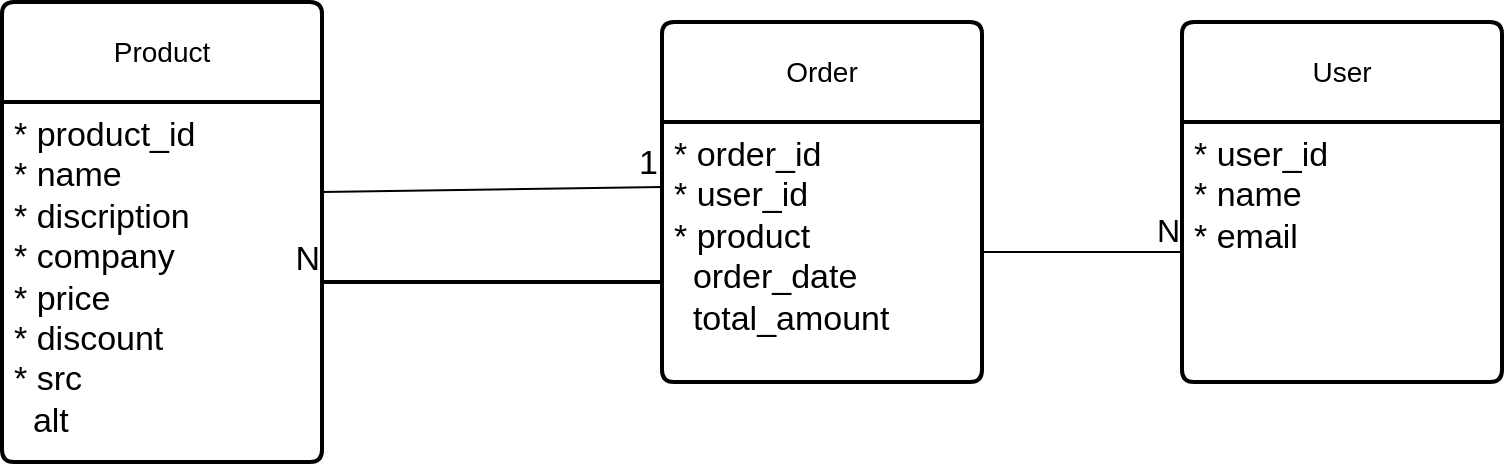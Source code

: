 <mxfile version="21.2.9" type="github">
  <diagram id="R2lEEEUBdFMjLlhIrx00" name="Page-1">
    <mxGraphModel dx="1050" dy="541" grid="1" gridSize="10" guides="1" tooltips="1" connect="1" arrows="1" fold="1" page="1" pageScale="1" pageWidth="850" pageHeight="1100" math="0" shadow="0" extFonts="Permanent Marker^https://fonts.googleapis.com/css?family=Permanent+Marker">
      <root>
        <mxCell id="0" />
        <mxCell id="1" parent="0" />
        <mxCell id="V5jNWRfvBR4DkFaxL2Uw-6" value="Product" style="swimlane;childLayout=stackLayout;horizontal=1;startSize=50;horizontalStack=0;rounded=1;fontSize=14;fontStyle=0;strokeWidth=2;resizeParent=0;resizeLast=1;shadow=0;dashed=0;align=center;arcSize=4;whiteSpace=wrap;html=1;" vertex="1" parent="1">
          <mxGeometry x="60" y="110" width="160" height="230" as="geometry">
            <mxRectangle x="60" y="470" width="90" height="50" as="alternateBounds" />
          </mxGeometry>
        </mxCell>
        <mxCell id="V5jNWRfvBR4DkFaxL2Uw-7" value="&lt;font style=&quot;font-size: 17px;&quot;&gt;* product_id&lt;br&gt;* name&lt;br&gt;* discription&lt;br&gt;* company&lt;br&gt;* price&lt;br&gt;* discount&lt;br&gt;* src&amp;nbsp;&lt;br&gt;&amp;nbsp; alt&lt;br&gt;&lt;/font&gt;" style="align=left;strokeColor=none;fillColor=none;spacingLeft=4;fontSize=12;verticalAlign=top;resizable=0;rotatable=0;part=1;html=1;" vertex="1" parent="V5jNWRfvBR4DkFaxL2Uw-6">
          <mxGeometry y="50" width="160" height="180" as="geometry" />
        </mxCell>
        <mxCell id="V5jNWRfvBR4DkFaxL2Uw-10" value="User" style="swimlane;childLayout=stackLayout;horizontal=1;startSize=50;horizontalStack=0;rounded=1;fontSize=14;fontStyle=0;strokeWidth=2;resizeParent=0;resizeLast=1;shadow=0;dashed=0;align=center;arcSize=4;whiteSpace=wrap;html=1;" vertex="1" parent="1">
          <mxGeometry x="650" y="120" width="160" height="180" as="geometry" />
        </mxCell>
        <mxCell id="V5jNWRfvBR4DkFaxL2Uw-11" value="&lt;font style=&quot;font-size: 17px;&quot;&gt;* user_id&lt;br&gt;* name&lt;br&gt;* email&lt;br&gt;&lt;/font&gt;" style="align=left;strokeColor=none;fillColor=none;spacingLeft=4;fontSize=12;verticalAlign=top;resizable=0;rotatable=0;part=1;html=1;" vertex="1" parent="V5jNWRfvBR4DkFaxL2Uw-10">
          <mxGeometry y="50" width="160" height="130" as="geometry" />
        </mxCell>
        <mxCell id="V5jNWRfvBR4DkFaxL2Uw-12" value="Order" style="swimlane;childLayout=stackLayout;horizontal=1;startSize=50;horizontalStack=0;rounded=1;fontSize=14;fontStyle=0;strokeWidth=2;resizeParent=0;resizeLast=1;shadow=0;dashed=0;align=center;arcSize=4;whiteSpace=wrap;html=1;" vertex="1" parent="1">
          <mxGeometry x="390" y="120" width="160" height="180" as="geometry" />
        </mxCell>
        <mxCell id="V5jNWRfvBR4DkFaxL2Uw-13" value="&lt;font style=&quot;font-size: 17px;&quot;&gt;* order_id&lt;br&gt;* user_id&lt;br&gt;* product&amp;nbsp;&lt;br&gt;&amp;nbsp; order_date&lt;br&gt;&amp;nbsp; total_amount&lt;br&gt;&lt;/font&gt;" style="align=left;strokeColor=none;fillColor=none;spacingLeft=4;fontSize=12;verticalAlign=top;resizable=0;rotatable=0;part=1;html=1;" vertex="1" parent="V5jNWRfvBR4DkFaxL2Uw-12">
          <mxGeometry y="50" width="160" height="130" as="geometry" />
        </mxCell>
        <mxCell id="V5jNWRfvBR4DkFaxL2Uw-17" value="" style="endArrow=none;html=1;rounded=0;exitX=1;exitY=0.5;exitDx=0;exitDy=0;strokeWidth=1;labelPosition=center;verticalLabelPosition=top;align=center;verticalAlign=bottom;entryX=0;entryY=0.5;entryDx=0;entryDy=0;" edge="1" parent="1" source="V5jNWRfvBR4DkFaxL2Uw-13" target="V5jNWRfvBR4DkFaxL2Uw-11">
          <mxGeometry relative="1" as="geometry">
            <mxPoint x="520" y="280" as="sourcePoint" />
            <mxPoint x="610" y="200" as="targetPoint" />
            <Array as="points">
              <mxPoint x="560" y="235" />
              <mxPoint x="610" y="235" />
            </Array>
          </mxGeometry>
        </mxCell>
        <mxCell id="V5jNWRfvBR4DkFaxL2Uw-18" value="N" style="resizable=0;html=1;whiteSpace=wrap;align=right;verticalAlign=bottom;fontSize=16;" connectable="0" vertex="1" parent="V5jNWRfvBR4DkFaxL2Uw-17">
          <mxGeometry x="1" relative="1" as="geometry" />
        </mxCell>
        <mxCell id="V5jNWRfvBR4DkFaxL2Uw-21" value="" style="endArrow=none;html=1;rounded=0;entryX=1;entryY=0.5;entryDx=0;entryDy=0;strokeWidth=2;" edge="1" parent="1" target="V5jNWRfvBR4DkFaxL2Uw-7">
          <mxGeometry relative="1" as="geometry">
            <mxPoint x="390" y="250" as="sourcePoint" />
            <mxPoint x="220" y="220" as="targetPoint" />
          </mxGeometry>
        </mxCell>
        <mxCell id="V5jNWRfvBR4DkFaxL2Uw-22" value="N" style="resizable=0;html=1;whiteSpace=wrap;align=right;verticalAlign=bottom;fontSize=17;" connectable="0" vertex="1" parent="V5jNWRfvBR4DkFaxL2Uw-21">
          <mxGeometry x="1" relative="1" as="geometry" />
        </mxCell>
        <mxCell id="V5jNWRfvBR4DkFaxL2Uw-23" value="" style="endArrow=none;html=1;rounded=0;exitX=1;exitY=0.25;exitDx=0;exitDy=0;entryX=0;entryY=0.25;entryDx=0;entryDy=0;" edge="1" parent="1" source="V5jNWRfvBR4DkFaxL2Uw-7" target="V5jNWRfvBR4DkFaxL2Uw-13">
          <mxGeometry relative="1" as="geometry">
            <mxPoint x="240" y="320" as="sourcePoint" />
            <mxPoint x="390" y="220" as="targetPoint" />
            <Array as="points" />
          </mxGeometry>
        </mxCell>
        <mxCell id="V5jNWRfvBR4DkFaxL2Uw-24" value="1" style="resizable=0;html=1;whiteSpace=wrap;align=right;verticalAlign=bottom;fontSize=17;" connectable="0" vertex="1" parent="V5jNWRfvBR4DkFaxL2Uw-23">
          <mxGeometry x="1" relative="1" as="geometry" />
        </mxCell>
      </root>
    </mxGraphModel>
  </diagram>
</mxfile>

